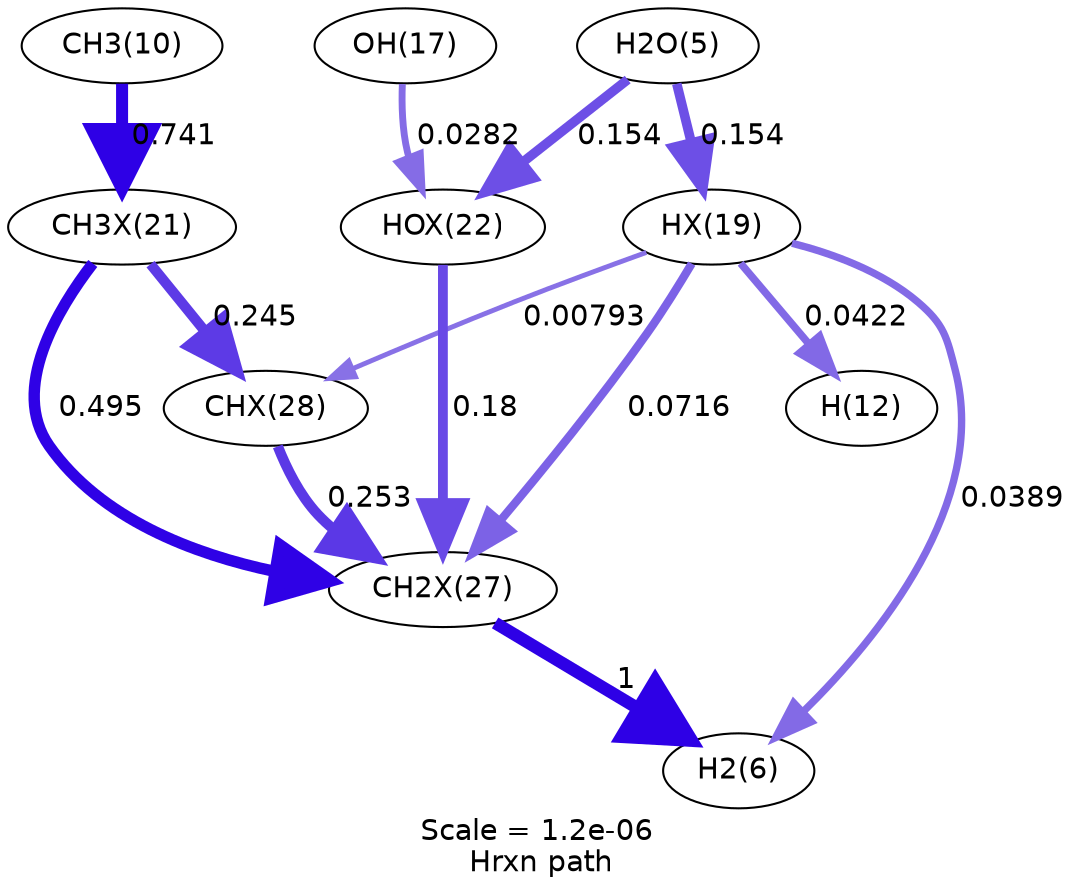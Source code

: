 digraph reaction_paths {
center=1;
s23 -> s7[fontname="Helvetica", penwidth=3.55, arrowsize=1.77, color="0.7, 0.539, 0.9"
, label=" 0.0389"];
s31 -> s7[fontname="Helvetica", penwidth=6, arrowsize=3, color="0.7, 1.5, 0.9"
, label=" 1"];
s23 -> s13[fontname="Helvetica", penwidth=3.61, arrowsize=1.81, color="0.7, 0.542, 0.9"
, label=" 0.0422"];
s6 -> s23[fontname="Helvetica", penwidth=4.59, arrowsize=2.29, color="0.7, 0.654, 0.9"
, label=" 0.154"];
s23 -> s31[fontname="Helvetica", penwidth=4.01, arrowsize=2, color="0.7, 0.572, 0.9"
, label=" 0.0716"];
s23 -> s32[fontname="Helvetica", penwidth=2.35, arrowsize=1.17, color="0.7, 0.508, 0.9"
, label=" 0.00793"];
s6 -> s26[fontname="Helvetica", penwidth=4.59, arrowsize=2.29, color="0.7, 0.654, 0.9"
, label=" 0.154"];
s18 -> s26[fontname="Helvetica", penwidth=3.31, arrowsize=1.65, color="0.7, 0.528, 0.9"
, label=" 0.0282"];
s26 -> s31[fontname="Helvetica", penwidth=4.71, arrowsize=2.35, color="0.7, 0.68, 0.9"
, label=" 0.18"];
s11 -> s25[fontname="Helvetica", penwidth=5.77, arrowsize=2.89, color="0.7, 1.24, 0.9"
, label=" 0.741"];
s25 -> s31[fontname="Helvetica", penwidth=5.47, arrowsize=2.73, color="0.7, 0.995, 0.9"
, label=" 0.495"];
s25 -> s32[fontname="Helvetica", penwidth=4.94, arrowsize=2.47, color="0.7, 0.745, 0.9"
, label=" 0.245"];
s32 -> s31[fontname="Helvetica", penwidth=4.96, arrowsize=2.48, color="0.7, 0.753, 0.9"
, label=" 0.253"];
s6 [ fontname="Helvetica", label="H2O(5)"];
s7 [ fontname="Helvetica", label="H2(6)"];
s11 [ fontname="Helvetica", label="CH3(10)"];
s13 [ fontname="Helvetica", label="H(12)"];
s18 [ fontname="Helvetica", label="OH(17)"];
s23 [ fontname="Helvetica", label="HX(19)"];
s25 [ fontname="Helvetica", label="CH3X(21)"];
s26 [ fontname="Helvetica", label="HOX(22)"];
s31 [ fontname="Helvetica", label="CH2X(27)"];
s32 [ fontname="Helvetica", label="CHX(28)"];
 label = "Scale = 1.2e-06\l Hrxn path";
 fontname = "Helvetica";
}
